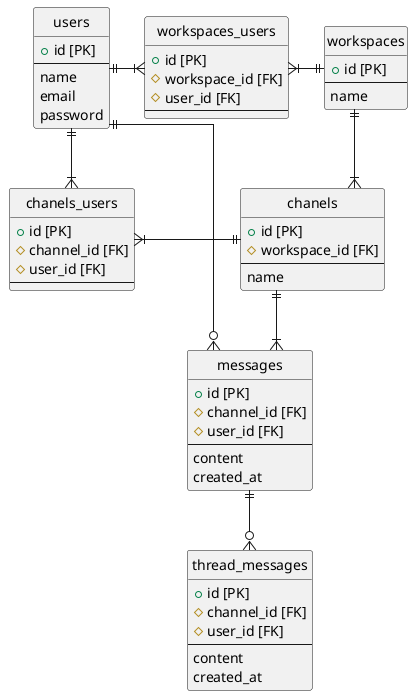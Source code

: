 @startuml

hide circle
skinparam linetype ortho

entity "users" {
  + id [PK]
  --
  name
  email
  password
}

entity "workspaces_users" {
  + id [PK]
  # workspace_id [FK]
  # user_id [FK]
  --
}

entity "workspaces" {
  + id [PK]
  --
  name
}

entity "chanels" {
  + id [PK]
  # workspace_id [FK]
  --
  name
}

entity "chanels_users" {
  + id [PK]
  # channel_id [FK]
  # user_id [FK]
  --
}

entity "messages" {
  + id [PK]
  # channel_id [FK]
  # user_id [FK]
  --
  content
  created_at
}

entity "thread_messages" {
  + id [PK]
  # channel_id [FK]
  # user_id [FK]
  --
  content
  created_at
}





workspaces ||-d-|{ chanels
chanels ||-d-|{ messages
messages ||-d-o{ thread_messages
workspaces ||-l-|{ workspaces_users
chanels ||-l-|{ chanels_users
users ||-r-|{ workspaces_users
users ||--|{ chanels_users
users ||--o{ messages
@enduml